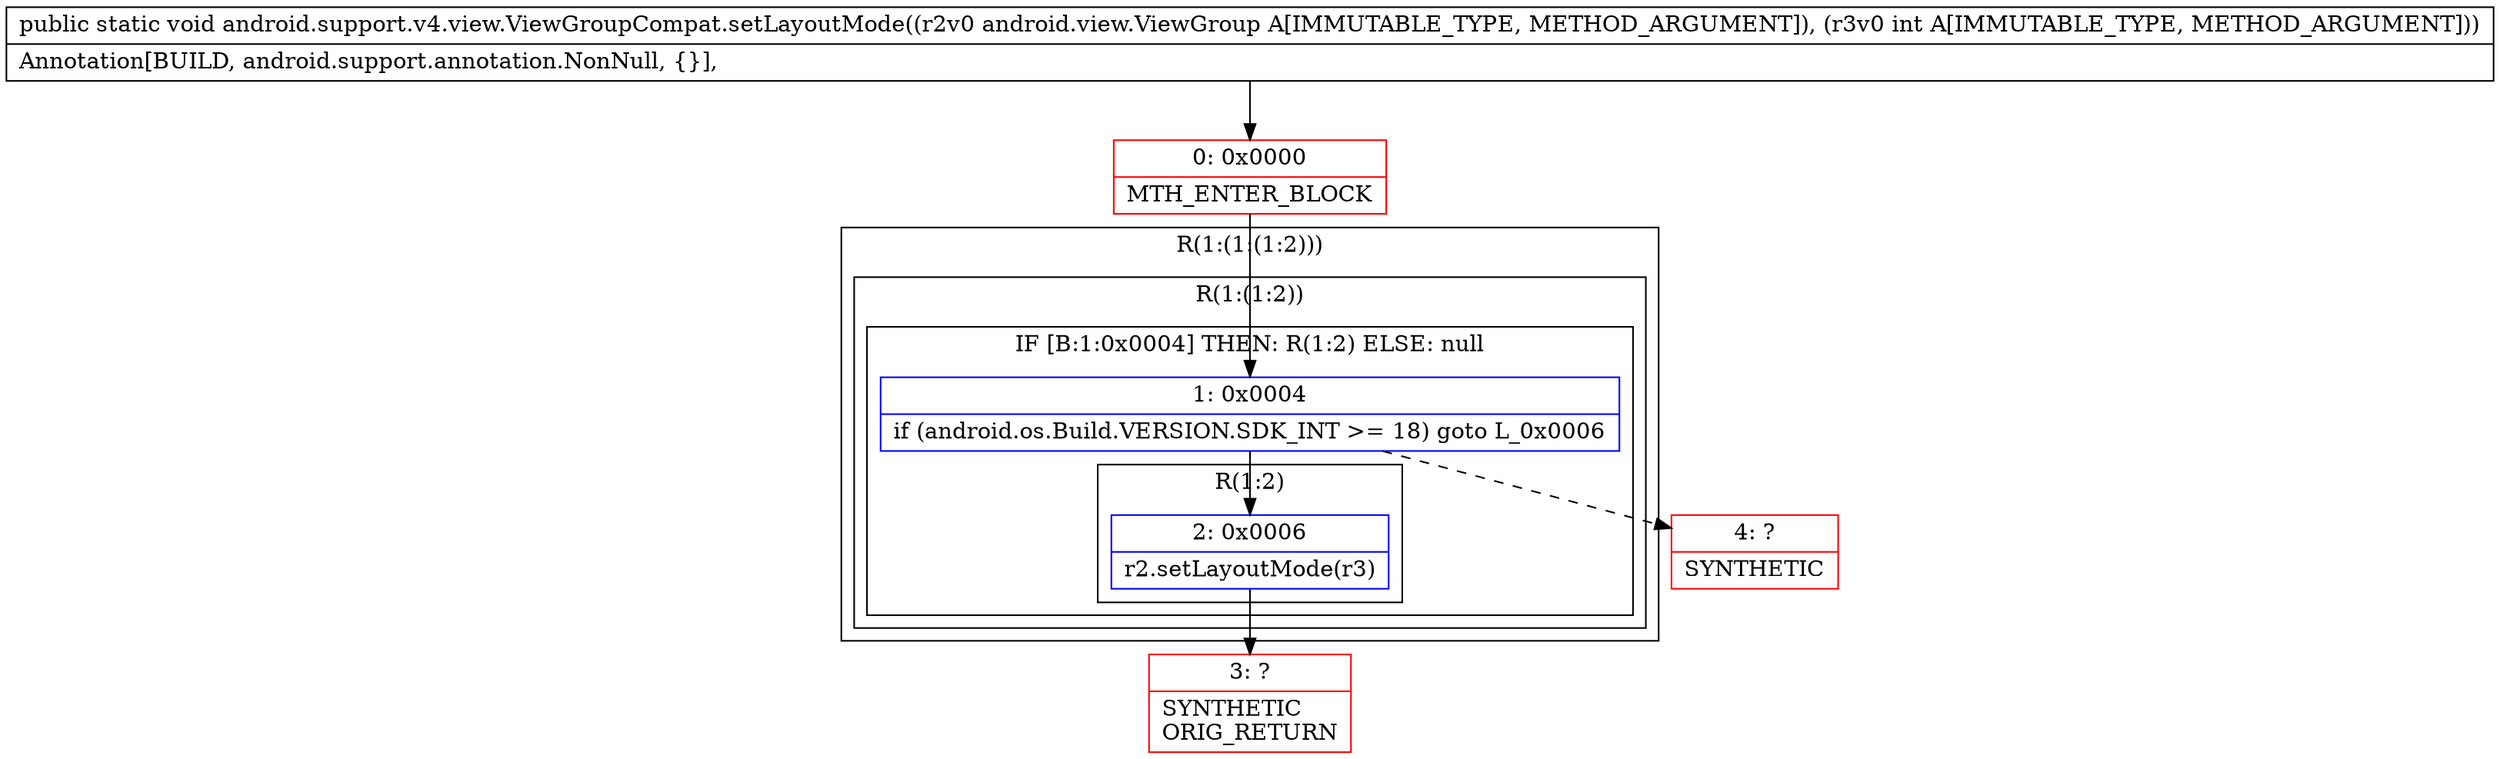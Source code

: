digraph "CFG forandroid.support.v4.view.ViewGroupCompat.setLayoutMode(Landroid\/view\/ViewGroup;I)V" {
subgraph cluster_Region_856079234 {
label = "R(1:(1:(1:2)))";
node [shape=record,color=blue];
subgraph cluster_Region_120274106 {
label = "R(1:(1:2))";
node [shape=record,color=blue];
subgraph cluster_IfRegion_1752919464 {
label = "IF [B:1:0x0004] THEN: R(1:2) ELSE: null";
node [shape=record,color=blue];
Node_1 [shape=record,label="{1\:\ 0x0004|if (android.os.Build.VERSION.SDK_INT \>= 18) goto L_0x0006\l}"];
subgraph cluster_Region_481518187 {
label = "R(1:2)";
node [shape=record,color=blue];
Node_2 [shape=record,label="{2\:\ 0x0006|r2.setLayoutMode(r3)\l}"];
}
}
}
}
Node_0 [shape=record,color=red,label="{0\:\ 0x0000|MTH_ENTER_BLOCK\l}"];
Node_3 [shape=record,color=red,label="{3\:\ ?|SYNTHETIC\lORIG_RETURN\l}"];
Node_4 [shape=record,color=red,label="{4\:\ ?|SYNTHETIC\l}"];
MethodNode[shape=record,label="{public static void android.support.v4.view.ViewGroupCompat.setLayoutMode((r2v0 android.view.ViewGroup A[IMMUTABLE_TYPE, METHOD_ARGUMENT]), (r3v0 int A[IMMUTABLE_TYPE, METHOD_ARGUMENT]))  | Annotation[BUILD, android.support.annotation.NonNull, \{\}], \l}"];
MethodNode -> Node_0;
Node_1 -> Node_2;
Node_1 -> Node_4[style=dashed];
Node_2 -> Node_3;
Node_0 -> Node_1;
}

